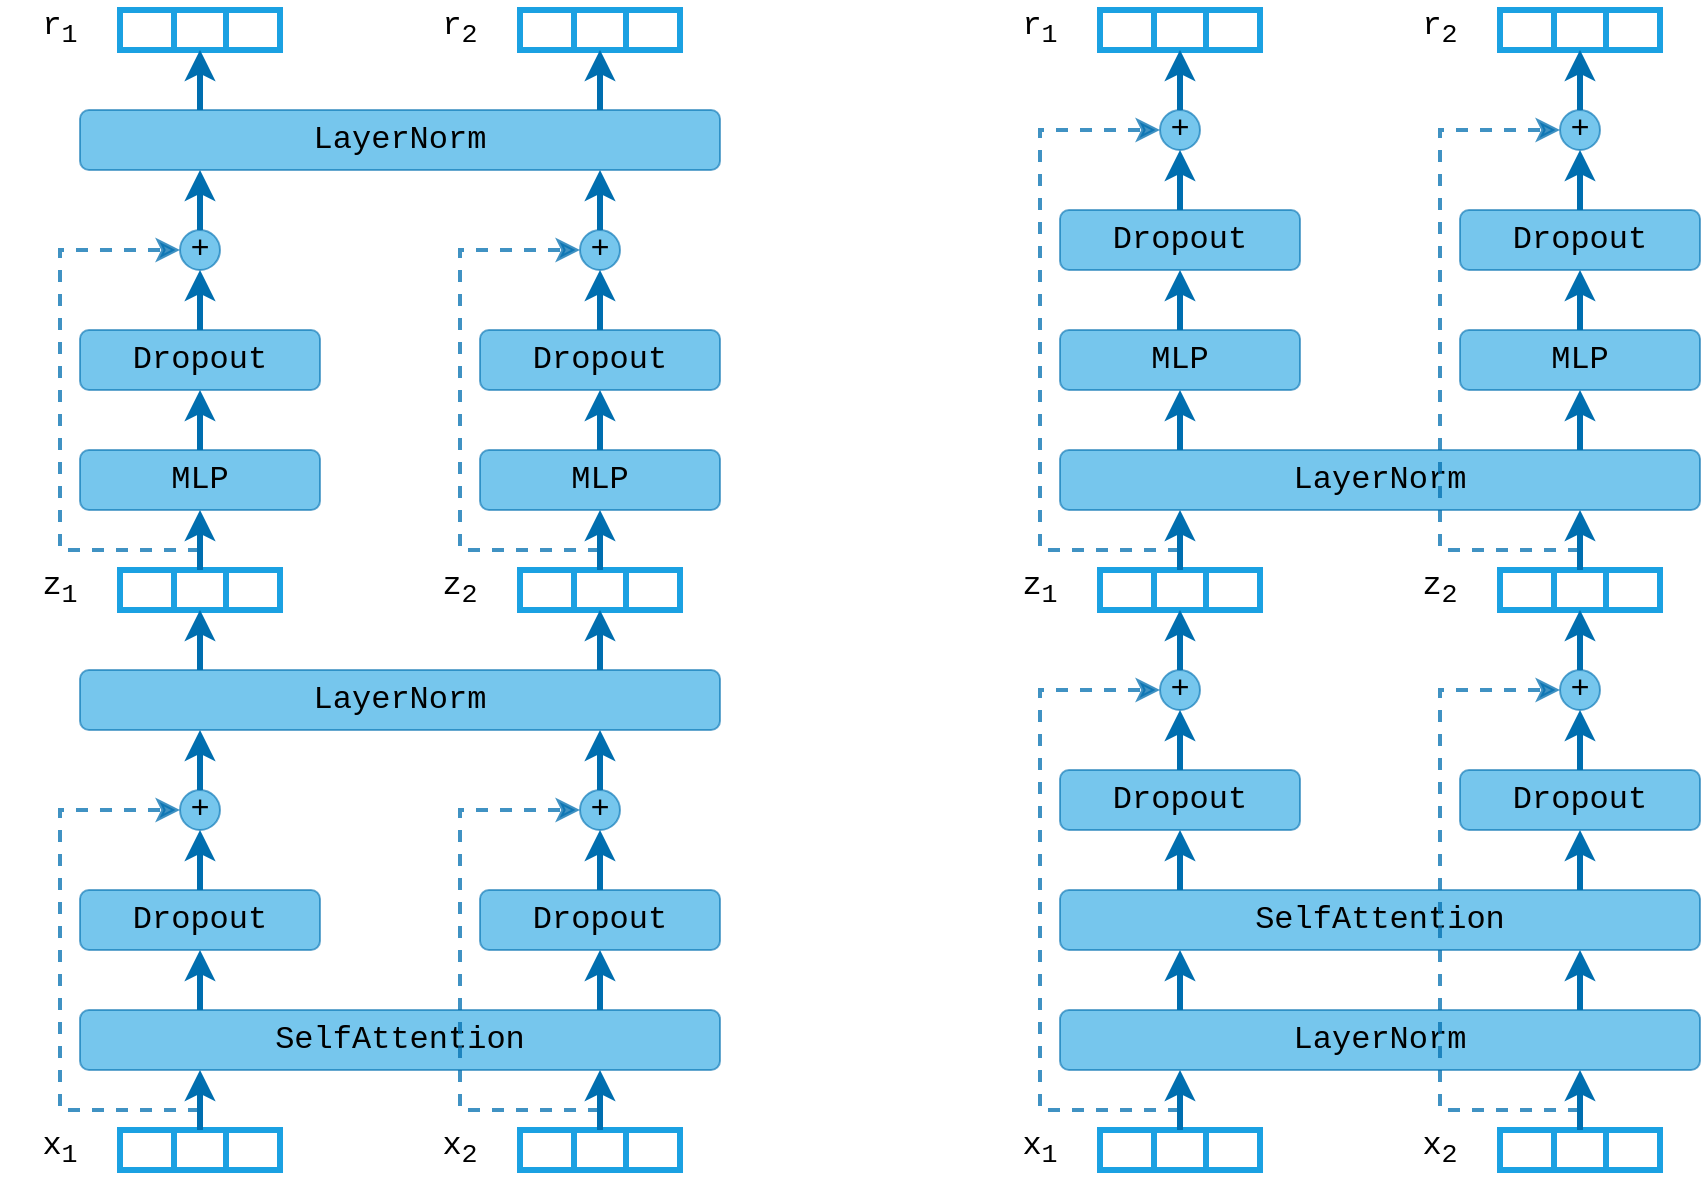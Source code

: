 <mxfile version="21.6.2" type="device">
  <diagram name="Page-1" id="Bc5GJkbn-tEceONIMzTU">
    <mxGraphModel dx="899" dy="552" grid="1" gridSize="10" guides="1" tooltips="1" connect="1" arrows="1" fold="1" page="1" pageScale="1" pageWidth="850" pageHeight="1100" math="0" shadow="0">
      <root>
        <mxCell id="0" />
        <mxCell id="1" parent="0" />
        <mxCell id="vSFo7Jb99_2Wq5jZSn7a-1" value="" style="shape=table;startSize=0;container=1;collapsible=0;childLayout=tableLayout;fontSize=16;fillColor=none;strokeColor=#1BA1E2;strokeWidth=3;" parent="1" vertex="1">
          <mxGeometry x="100" y="580" width="80" height="20" as="geometry" />
        </mxCell>
        <mxCell id="vSFo7Jb99_2Wq5jZSn7a-2" value="" style="shape=tableRow;horizontal=0;startSize=0;swimlaneHead=0;swimlaneBody=0;strokeColor=inherit;top=0;left=0;bottom=0;right=0;collapsible=0;dropTarget=0;fillColor=none;points=[[0,0.5],[1,0.5]];portConstraint=eastwest;fontSize=16;strokeWidth=3;" parent="vSFo7Jb99_2Wq5jZSn7a-1" vertex="1">
          <mxGeometry width="80" height="20" as="geometry" />
        </mxCell>
        <mxCell id="vSFo7Jb99_2Wq5jZSn7a-3" value="" style="shape=partialRectangle;html=1;whiteSpace=wrap;connectable=0;strokeColor=inherit;overflow=hidden;fillColor=none;top=0;left=0;bottom=0;right=0;pointerEvents=1;fontSize=16;" parent="vSFo7Jb99_2Wq5jZSn7a-2" vertex="1">
          <mxGeometry width="27" height="20" as="geometry">
            <mxRectangle width="27" height="20" as="alternateBounds" />
          </mxGeometry>
        </mxCell>
        <mxCell id="vSFo7Jb99_2Wq5jZSn7a-4" value="" style="shape=partialRectangle;html=1;whiteSpace=wrap;connectable=0;strokeColor=inherit;overflow=hidden;fillColor=none;top=0;left=0;bottom=0;right=0;pointerEvents=1;fontSize=16;" parent="vSFo7Jb99_2Wq5jZSn7a-2" vertex="1">
          <mxGeometry x="27" width="26" height="20" as="geometry">
            <mxRectangle width="26" height="20" as="alternateBounds" />
          </mxGeometry>
        </mxCell>
        <mxCell id="vSFo7Jb99_2Wq5jZSn7a-5" value="" style="shape=partialRectangle;html=1;whiteSpace=wrap;connectable=0;strokeColor=inherit;overflow=hidden;fillColor=none;top=0;left=0;bottom=0;right=0;pointerEvents=1;fontSize=16;" parent="vSFo7Jb99_2Wq5jZSn7a-2" vertex="1">
          <mxGeometry x="53" width="27" height="20" as="geometry">
            <mxRectangle width="27" height="20" as="alternateBounds" />
          </mxGeometry>
        </mxCell>
        <mxCell id="vSFo7Jb99_2Wq5jZSn7a-15" value="&lt;font style=&quot;font-size: 16px;&quot; face=&quot;Courier New&quot;&gt;SelfAttention&lt;br&gt;&lt;/font&gt;" style="rounded=1;whiteSpace=wrap;html=1;opacity=60;fillColor=#1ba1e2;fontColor=#000000;strokeColor=#006EAF;" parent="1" vertex="1">
          <mxGeometry x="80" y="520" width="320" height="30" as="geometry" />
        </mxCell>
        <mxCell id="vSFo7Jb99_2Wq5jZSn7a-17" value="" style="shape=table;startSize=0;container=1;collapsible=0;childLayout=tableLayout;fontSize=16;fillColor=none;strokeColor=#1BA1E2;strokeWidth=3;" parent="1" vertex="1">
          <mxGeometry x="300" y="580" width="80" height="20" as="geometry" />
        </mxCell>
        <mxCell id="vSFo7Jb99_2Wq5jZSn7a-18" value="" style="shape=tableRow;horizontal=0;startSize=0;swimlaneHead=0;swimlaneBody=0;strokeColor=inherit;top=0;left=0;bottom=0;right=0;collapsible=0;dropTarget=0;fillColor=none;points=[[0,0.5],[1,0.5]];portConstraint=eastwest;fontSize=16;strokeWidth=3;" parent="vSFo7Jb99_2Wq5jZSn7a-17" vertex="1">
          <mxGeometry width="80" height="20" as="geometry" />
        </mxCell>
        <mxCell id="vSFo7Jb99_2Wq5jZSn7a-19" value="" style="shape=partialRectangle;html=1;whiteSpace=wrap;connectable=0;strokeColor=inherit;overflow=hidden;fillColor=none;top=0;left=0;bottom=0;right=0;pointerEvents=1;fontSize=16;" parent="vSFo7Jb99_2Wq5jZSn7a-18" vertex="1">
          <mxGeometry width="27" height="20" as="geometry">
            <mxRectangle width="27" height="20" as="alternateBounds" />
          </mxGeometry>
        </mxCell>
        <mxCell id="vSFo7Jb99_2Wq5jZSn7a-20" value="" style="shape=partialRectangle;html=1;whiteSpace=wrap;connectable=0;strokeColor=inherit;overflow=hidden;fillColor=none;top=0;left=0;bottom=0;right=0;pointerEvents=1;fontSize=16;" parent="vSFo7Jb99_2Wq5jZSn7a-18" vertex="1">
          <mxGeometry x="27" width="26" height="20" as="geometry">
            <mxRectangle width="26" height="20" as="alternateBounds" />
          </mxGeometry>
        </mxCell>
        <mxCell id="vSFo7Jb99_2Wq5jZSn7a-21" value="" style="shape=partialRectangle;html=1;whiteSpace=wrap;connectable=0;strokeColor=inherit;overflow=hidden;fillColor=none;top=0;left=0;bottom=0;right=0;pointerEvents=1;fontSize=16;" parent="vSFo7Jb99_2Wq5jZSn7a-18" vertex="1">
          <mxGeometry x="53" width="27" height="20" as="geometry">
            <mxRectangle width="27" height="20" as="alternateBounds" />
          </mxGeometry>
        </mxCell>
        <mxCell id="vSFo7Jb99_2Wq5jZSn7a-22" value="&lt;font style=&quot;font-size: 16px;&quot; face=&quot;Courier New&quot;&gt;MLP&lt;br&gt;&lt;/font&gt;" style="rounded=1;whiteSpace=wrap;html=1;opacity=60;fillColor=#1ba1e2;fontColor=#000000;strokeColor=#006EAF;" parent="1" vertex="1">
          <mxGeometry x="80" y="240" width="120" height="30" as="geometry" />
        </mxCell>
        <mxCell id="vSFo7Jb99_2Wq5jZSn7a-29" value="" style="shape=table;startSize=0;container=1;collapsible=0;childLayout=tableLayout;fontSize=16;fillColor=none;strokeColor=#1BA1E2;strokeWidth=3;" parent="1" vertex="1">
          <mxGeometry x="100" y="300" width="80" height="20" as="geometry" />
        </mxCell>
        <mxCell id="vSFo7Jb99_2Wq5jZSn7a-30" value="" style="shape=tableRow;horizontal=0;startSize=0;swimlaneHead=0;swimlaneBody=0;strokeColor=inherit;top=0;left=0;bottom=0;right=0;collapsible=0;dropTarget=0;fillColor=none;points=[[0,0.5],[1,0.5]];portConstraint=eastwest;fontSize=16;strokeWidth=3;" parent="vSFo7Jb99_2Wq5jZSn7a-29" vertex="1">
          <mxGeometry width="80" height="20" as="geometry" />
        </mxCell>
        <mxCell id="vSFo7Jb99_2Wq5jZSn7a-31" value="" style="shape=partialRectangle;html=1;whiteSpace=wrap;connectable=0;strokeColor=inherit;overflow=hidden;fillColor=none;top=0;left=0;bottom=0;right=0;pointerEvents=1;fontSize=16;" parent="vSFo7Jb99_2Wq5jZSn7a-30" vertex="1">
          <mxGeometry width="27" height="20" as="geometry">
            <mxRectangle width="27" height="20" as="alternateBounds" />
          </mxGeometry>
        </mxCell>
        <mxCell id="vSFo7Jb99_2Wq5jZSn7a-32" value="" style="shape=partialRectangle;html=1;whiteSpace=wrap;connectable=0;strokeColor=inherit;overflow=hidden;fillColor=none;top=0;left=0;bottom=0;right=0;pointerEvents=1;fontSize=16;" parent="vSFo7Jb99_2Wq5jZSn7a-30" vertex="1">
          <mxGeometry x="27" width="26" height="20" as="geometry">
            <mxRectangle width="26" height="20" as="alternateBounds" />
          </mxGeometry>
        </mxCell>
        <mxCell id="vSFo7Jb99_2Wq5jZSn7a-33" value="" style="shape=partialRectangle;html=1;whiteSpace=wrap;connectable=0;strokeColor=inherit;overflow=hidden;fillColor=none;top=0;left=0;bottom=0;right=0;pointerEvents=1;fontSize=16;" parent="vSFo7Jb99_2Wq5jZSn7a-30" vertex="1">
          <mxGeometry x="53" width="27" height="20" as="geometry">
            <mxRectangle width="27" height="20" as="alternateBounds" />
          </mxGeometry>
        </mxCell>
        <mxCell id="vSFo7Jb99_2Wq5jZSn7a-34" value="" style="shape=table;startSize=0;container=1;collapsible=0;childLayout=tableLayout;fontSize=16;fillColor=none;strokeColor=#1BA1E2;strokeWidth=3;" parent="1" vertex="1">
          <mxGeometry x="300" y="300" width="80" height="20" as="geometry" />
        </mxCell>
        <mxCell id="vSFo7Jb99_2Wq5jZSn7a-35" value="" style="shape=tableRow;horizontal=0;startSize=0;swimlaneHead=0;swimlaneBody=0;strokeColor=inherit;top=0;left=0;bottom=0;right=0;collapsible=0;dropTarget=0;fillColor=none;points=[[0,0.5],[1,0.5]];portConstraint=eastwest;fontSize=16;strokeWidth=3;" parent="vSFo7Jb99_2Wq5jZSn7a-34" vertex="1">
          <mxGeometry width="80" height="20" as="geometry" />
        </mxCell>
        <mxCell id="vSFo7Jb99_2Wq5jZSn7a-36" value="" style="shape=partialRectangle;html=1;whiteSpace=wrap;connectable=0;strokeColor=inherit;overflow=hidden;fillColor=none;top=0;left=0;bottom=0;right=0;pointerEvents=1;fontSize=16;" parent="vSFo7Jb99_2Wq5jZSn7a-35" vertex="1">
          <mxGeometry width="27" height="20" as="geometry">
            <mxRectangle width="27" height="20" as="alternateBounds" />
          </mxGeometry>
        </mxCell>
        <mxCell id="vSFo7Jb99_2Wq5jZSn7a-37" value="" style="shape=partialRectangle;html=1;whiteSpace=wrap;connectable=0;strokeColor=inherit;overflow=hidden;fillColor=none;top=0;left=0;bottom=0;right=0;pointerEvents=1;fontSize=16;" parent="vSFo7Jb99_2Wq5jZSn7a-35" vertex="1">
          <mxGeometry x="27" width="26" height="20" as="geometry">
            <mxRectangle width="26" height="20" as="alternateBounds" />
          </mxGeometry>
        </mxCell>
        <mxCell id="vSFo7Jb99_2Wq5jZSn7a-38" value="" style="shape=partialRectangle;html=1;whiteSpace=wrap;connectable=0;strokeColor=inherit;overflow=hidden;fillColor=none;top=0;left=0;bottom=0;right=0;pointerEvents=1;fontSize=16;" parent="vSFo7Jb99_2Wq5jZSn7a-35" vertex="1">
          <mxGeometry x="53" width="27" height="20" as="geometry">
            <mxRectangle width="27" height="20" as="alternateBounds" />
          </mxGeometry>
        </mxCell>
        <mxCell id="vSFo7Jb99_2Wq5jZSn7a-39" value="&lt;font style=&quot;font-size: 16px;&quot; face=&quot;Courier New&quot;&gt;MLP&lt;br&gt;&lt;/font&gt;" style="rounded=1;whiteSpace=wrap;html=1;opacity=60;fillColor=#1ba1e2;fontColor=#000000;strokeColor=#006EAF;" parent="1" vertex="1">
          <mxGeometry x="280" y="240" width="120" height="30" as="geometry" />
        </mxCell>
        <mxCell id="vSFo7Jb99_2Wq5jZSn7a-41" value="&lt;font style=&quot;font-size: 16px;&quot; face=&quot;Courier New&quot;&gt;+&lt;/font&gt;" style="ellipse;whiteSpace=wrap;html=1;aspect=fixed;fillColor=#1ba1e2;fontColor=#000000;strokeColor=#006EAF;opacity=60;" parent="1" vertex="1">
          <mxGeometry x="130" y="410" width="20" height="20" as="geometry" />
        </mxCell>
        <mxCell id="vSFo7Jb99_2Wq5jZSn7a-42" value="&lt;font style=&quot;font-size: 16px;&quot; face=&quot;Courier New&quot;&gt;+&lt;/font&gt;" style="ellipse;whiteSpace=wrap;html=1;aspect=fixed;fillColor=#1ba1e2;fontColor=#000000;strokeColor=#006EAF;opacity=60;" parent="1" vertex="1">
          <mxGeometry x="330" y="410" width="20" height="20" as="geometry" />
        </mxCell>
        <mxCell id="vSFo7Jb99_2Wq5jZSn7a-43" value="&lt;font style=&quot;font-size: 16px;&quot; face=&quot;Courier New&quot;&gt;LayerNorm&lt;br&gt;&lt;/font&gt;" style="rounded=1;whiteSpace=wrap;html=1;opacity=60;fillColor=#1ba1e2;fontColor=#000000;strokeColor=#006EAF;" parent="1" vertex="1">
          <mxGeometry x="80" y="350" width="320" height="30" as="geometry" />
        </mxCell>
        <mxCell id="vSFo7Jb99_2Wq5jZSn7a-54" value="" style="shape=table;startSize=0;container=1;collapsible=0;childLayout=tableLayout;fontSize=16;fillColor=none;strokeColor=#1BA1E2;strokeWidth=3;" parent="1" vertex="1">
          <mxGeometry x="100" y="20" width="80" height="20" as="geometry" />
        </mxCell>
        <mxCell id="vSFo7Jb99_2Wq5jZSn7a-55" value="" style="shape=tableRow;horizontal=0;startSize=0;swimlaneHead=0;swimlaneBody=0;strokeColor=inherit;top=0;left=0;bottom=0;right=0;collapsible=0;dropTarget=0;fillColor=none;points=[[0,0.5],[1,0.5]];portConstraint=eastwest;fontSize=16;strokeWidth=3;" parent="vSFo7Jb99_2Wq5jZSn7a-54" vertex="1">
          <mxGeometry width="80" height="20" as="geometry" />
        </mxCell>
        <mxCell id="vSFo7Jb99_2Wq5jZSn7a-56" value="" style="shape=partialRectangle;html=1;whiteSpace=wrap;connectable=0;strokeColor=inherit;overflow=hidden;fillColor=none;top=0;left=0;bottom=0;right=0;pointerEvents=1;fontSize=16;" parent="vSFo7Jb99_2Wq5jZSn7a-55" vertex="1">
          <mxGeometry width="27" height="20" as="geometry">
            <mxRectangle width="27" height="20" as="alternateBounds" />
          </mxGeometry>
        </mxCell>
        <mxCell id="vSFo7Jb99_2Wq5jZSn7a-57" value="" style="shape=partialRectangle;html=1;whiteSpace=wrap;connectable=0;strokeColor=inherit;overflow=hidden;fillColor=none;top=0;left=0;bottom=0;right=0;pointerEvents=1;fontSize=16;" parent="vSFo7Jb99_2Wq5jZSn7a-55" vertex="1">
          <mxGeometry x="27" width="26" height="20" as="geometry">
            <mxRectangle width="26" height="20" as="alternateBounds" />
          </mxGeometry>
        </mxCell>
        <mxCell id="vSFo7Jb99_2Wq5jZSn7a-58" value="" style="shape=partialRectangle;html=1;whiteSpace=wrap;connectable=0;strokeColor=inherit;overflow=hidden;fillColor=none;top=0;left=0;bottom=0;right=0;pointerEvents=1;fontSize=16;" parent="vSFo7Jb99_2Wq5jZSn7a-55" vertex="1">
          <mxGeometry x="53" width="27" height="20" as="geometry">
            <mxRectangle width="27" height="20" as="alternateBounds" />
          </mxGeometry>
        </mxCell>
        <mxCell id="vSFo7Jb99_2Wq5jZSn7a-59" value="" style="shape=table;startSize=0;container=1;collapsible=0;childLayout=tableLayout;fontSize=16;fillColor=none;strokeColor=#1BA1E2;strokeWidth=3;" parent="1" vertex="1">
          <mxGeometry x="300" y="20" width="80" height="20" as="geometry" />
        </mxCell>
        <mxCell id="vSFo7Jb99_2Wq5jZSn7a-60" value="" style="shape=tableRow;horizontal=0;startSize=0;swimlaneHead=0;swimlaneBody=0;strokeColor=inherit;top=0;left=0;bottom=0;right=0;collapsible=0;dropTarget=0;fillColor=none;points=[[0,0.5],[1,0.5]];portConstraint=eastwest;fontSize=16;strokeWidth=3;" parent="vSFo7Jb99_2Wq5jZSn7a-59" vertex="1">
          <mxGeometry width="80" height="20" as="geometry" />
        </mxCell>
        <mxCell id="vSFo7Jb99_2Wq5jZSn7a-61" value="" style="shape=partialRectangle;html=1;whiteSpace=wrap;connectable=0;strokeColor=inherit;overflow=hidden;fillColor=none;top=0;left=0;bottom=0;right=0;pointerEvents=1;fontSize=16;" parent="vSFo7Jb99_2Wq5jZSn7a-60" vertex="1">
          <mxGeometry width="27" height="20" as="geometry">
            <mxRectangle width="27" height="20" as="alternateBounds" />
          </mxGeometry>
        </mxCell>
        <mxCell id="vSFo7Jb99_2Wq5jZSn7a-62" value="" style="shape=partialRectangle;html=1;whiteSpace=wrap;connectable=0;strokeColor=inherit;overflow=hidden;fillColor=none;top=0;left=0;bottom=0;right=0;pointerEvents=1;fontSize=16;" parent="vSFo7Jb99_2Wq5jZSn7a-60" vertex="1">
          <mxGeometry x="27" width="26" height="20" as="geometry">
            <mxRectangle width="26" height="20" as="alternateBounds" />
          </mxGeometry>
        </mxCell>
        <mxCell id="vSFo7Jb99_2Wq5jZSn7a-63" value="" style="shape=partialRectangle;html=1;whiteSpace=wrap;connectable=0;strokeColor=inherit;overflow=hidden;fillColor=none;top=0;left=0;bottom=0;right=0;pointerEvents=1;fontSize=16;" parent="vSFo7Jb99_2Wq5jZSn7a-60" vertex="1">
          <mxGeometry x="53" width="27" height="20" as="geometry">
            <mxRectangle width="27" height="20" as="alternateBounds" />
          </mxGeometry>
        </mxCell>
        <mxCell id="vSFo7Jb99_2Wq5jZSn7a-64" value="&lt;font style=&quot;font-size: 16px;&quot; face=&quot;Courier New&quot;&gt;+&lt;/font&gt;" style="ellipse;whiteSpace=wrap;html=1;aspect=fixed;fillColor=#1ba1e2;fontColor=#000000;strokeColor=#006EAF;opacity=60;" parent="1" vertex="1">
          <mxGeometry x="130" y="130" width="20" height="20" as="geometry" />
        </mxCell>
        <mxCell id="vSFo7Jb99_2Wq5jZSn7a-65" value="&lt;font style=&quot;font-size: 16px;&quot; face=&quot;Courier New&quot;&gt;+&lt;/font&gt;" style="ellipse;whiteSpace=wrap;html=1;aspect=fixed;fillColor=#1ba1e2;fontColor=#000000;strokeColor=#006EAF;opacity=60;" parent="1" vertex="1">
          <mxGeometry x="330" y="130" width="20" height="20" as="geometry" />
        </mxCell>
        <mxCell id="vSFo7Jb99_2Wq5jZSn7a-68" value="" style="endArrow=classic;html=1;rounded=0;fillColor=#1ba1e2;strokeColor=#006EAF;strokeWidth=3;" parent="1" edge="1">
          <mxGeometry width="50" height="50" relative="1" as="geometry">
            <mxPoint x="340" y="580" as="sourcePoint" />
            <mxPoint x="340" y="550" as="targetPoint" />
          </mxGeometry>
        </mxCell>
        <mxCell id="vSFo7Jb99_2Wq5jZSn7a-69" value="" style="endArrow=classic;html=1;rounded=0;fillColor=#1ba1e2;strokeColor=#006EAF;strokeWidth=3;" parent="1" edge="1">
          <mxGeometry width="50" height="50" relative="1" as="geometry">
            <mxPoint x="140" y="580" as="sourcePoint" />
            <mxPoint x="140" y="550" as="targetPoint" />
          </mxGeometry>
        </mxCell>
        <mxCell id="vSFo7Jb99_2Wq5jZSn7a-70" value="" style="endArrow=classic;html=1;rounded=0;fillColor=#1ba1e2;strokeColor=#006EAF;strokeWidth=3;" parent="1" edge="1">
          <mxGeometry width="50" height="50" relative="1" as="geometry">
            <mxPoint x="340" y="460" as="sourcePoint" />
            <mxPoint x="340" y="430" as="targetPoint" />
          </mxGeometry>
        </mxCell>
        <mxCell id="vSFo7Jb99_2Wq5jZSn7a-71" value="" style="endArrow=classic;html=1;rounded=0;fillColor=#1ba1e2;strokeColor=#006EAF;strokeWidth=3;" parent="1" edge="1">
          <mxGeometry width="50" height="50" relative="1" as="geometry">
            <mxPoint x="140" y="460" as="sourcePoint" />
            <mxPoint x="140" y="430" as="targetPoint" />
          </mxGeometry>
        </mxCell>
        <mxCell id="vSFo7Jb99_2Wq5jZSn7a-72" value="" style="endArrow=classic;html=1;rounded=0;fillColor=#1ba1e2;strokeColor=#006EAF;strokeWidth=3;" parent="1" edge="1">
          <mxGeometry width="50" height="50" relative="1" as="geometry">
            <mxPoint x="340" y="520" as="sourcePoint" />
            <mxPoint x="340" y="490" as="targetPoint" />
          </mxGeometry>
        </mxCell>
        <mxCell id="vSFo7Jb99_2Wq5jZSn7a-75" value="" style="endArrow=classic;html=1;rounded=0;fillColor=#1ba1e2;strokeColor=#006EAF;strokeWidth=2;entryX=0;entryY=0.5;entryDx=0;entryDy=0;dashed=1;opacity=75;" parent="1" target="vSFo7Jb99_2Wq5jZSn7a-42" edge="1">
          <mxGeometry width="50" height="50" relative="1" as="geometry">
            <mxPoint x="340" y="570" as="sourcePoint" />
            <mxPoint x="330" y="420" as="targetPoint" />
            <Array as="points">
              <mxPoint x="270" y="570" />
              <mxPoint x="270" y="420" />
            </Array>
          </mxGeometry>
        </mxCell>
        <mxCell id="vSFo7Jb99_2Wq5jZSn7a-74" value="" style="endArrow=classic;html=1;rounded=0;fillColor=#1ba1e2;strokeColor=#006EAF;strokeWidth=2;entryX=0;entryY=0.5;entryDx=0;entryDy=0;dashed=1;opacity=75;" parent="1" target="vSFo7Jb99_2Wq5jZSn7a-41" edge="1">
          <mxGeometry width="50" height="50" relative="1" as="geometry">
            <mxPoint x="140" y="570" as="sourcePoint" />
            <mxPoint x="80.0" y="420" as="targetPoint" />
            <Array as="points">
              <mxPoint x="70" y="570" />
              <mxPoint x="70" y="420" />
            </Array>
          </mxGeometry>
        </mxCell>
        <mxCell id="vSFo7Jb99_2Wq5jZSn7a-73" value="" style="endArrow=classic;html=1;rounded=0;fillColor=#1ba1e2;strokeColor=#006EAF;strokeWidth=3;" parent="1" edge="1">
          <mxGeometry width="50" height="50" relative="1" as="geometry">
            <mxPoint x="140" y="520" as="sourcePoint" />
            <mxPoint x="140" y="490" as="targetPoint" />
          </mxGeometry>
        </mxCell>
        <mxCell id="vSFo7Jb99_2Wq5jZSn7a-76" value="" style="endArrow=classic;html=1;rounded=0;fillColor=#1ba1e2;strokeColor=#006EAF;strokeWidth=3;" parent="1" edge="1">
          <mxGeometry width="50" height="50" relative="1" as="geometry">
            <mxPoint x="340" y="410" as="sourcePoint" />
            <mxPoint x="340" y="380" as="targetPoint" />
          </mxGeometry>
        </mxCell>
        <mxCell id="vSFo7Jb99_2Wq5jZSn7a-77" value="" style="endArrow=classic;html=1;rounded=0;fillColor=#1ba1e2;strokeColor=#006EAF;strokeWidth=3;" parent="1" edge="1">
          <mxGeometry width="50" height="50" relative="1" as="geometry">
            <mxPoint x="140" y="410" as="sourcePoint" />
            <mxPoint x="140" y="380" as="targetPoint" />
          </mxGeometry>
        </mxCell>
        <mxCell id="vSFo7Jb99_2Wq5jZSn7a-80" value="" style="endArrow=classic;html=1;rounded=0;fillColor=#1ba1e2;strokeColor=#006EAF;strokeWidth=3;" parent="1" edge="1">
          <mxGeometry width="50" height="50" relative="1" as="geometry">
            <mxPoint x="340" y="300" as="sourcePoint" />
            <mxPoint x="340" y="270" as="targetPoint" />
          </mxGeometry>
        </mxCell>
        <mxCell id="vSFo7Jb99_2Wq5jZSn7a-81" value="" style="endArrow=classic;html=1;rounded=0;fillColor=#1ba1e2;strokeColor=#006EAF;strokeWidth=3;" parent="1" edge="1">
          <mxGeometry width="50" height="50" relative="1" as="geometry">
            <mxPoint x="140" y="300" as="sourcePoint" />
            <mxPoint x="140" y="270" as="targetPoint" />
          </mxGeometry>
        </mxCell>
        <mxCell id="vSFo7Jb99_2Wq5jZSn7a-82" value="" style="endArrow=classic;html=1;rounded=0;fillColor=#1ba1e2;strokeColor=#006EAF;strokeWidth=3;" parent="1" edge="1">
          <mxGeometry width="50" height="50" relative="1" as="geometry">
            <mxPoint x="340" y="180" as="sourcePoint" />
            <mxPoint x="340" y="150" as="targetPoint" />
          </mxGeometry>
        </mxCell>
        <mxCell id="vSFo7Jb99_2Wq5jZSn7a-83" value="" style="endArrow=classic;html=1;rounded=0;fillColor=#1ba1e2;strokeColor=#006EAF;strokeWidth=3;" parent="1" edge="1">
          <mxGeometry width="50" height="50" relative="1" as="geometry">
            <mxPoint x="140" y="180" as="sourcePoint" />
            <mxPoint x="140" y="150" as="targetPoint" />
          </mxGeometry>
        </mxCell>
        <mxCell id="vSFo7Jb99_2Wq5jZSn7a-84" value="" style="endArrow=classic;html=1;rounded=0;fillColor=#1ba1e2;strokeColor=#006EAF;strokeWidth=3;" parent="1" edge="1">
          <mxGeometry width="50" height="50" relative="1" as="geometry">
            <mxPoint x="340" y="240" as="sourcePoint" />
            <mxPoint x="340" y="210" as="targetPoint" />
          </mxGeometry>
        </mxCell>
        <mxCell id="vSFo7Jb99_2Wq5jZSn7a-85" value="" style="endArrow=classic;html=1;rounded=0;fillColor=#1ba1e2;strokeColor=#006EAF;strokeWidth=3;" parent="1" edge="1">
          <mxGeometry width="50" height="50" relative="1" as="geometry">
            <mxPoint x="140" y="240" as="sourcePoint" />
            <mxPoint x="140" y="210" as="targetPoint" />
          </mxGeometry>
        </mxCell>
        <mxCell id="vSFo7Jb99_2Wq5jZSn7a-86" value="" style="endArrow=classic;html=1;rounded=0;fillColor=#1ba1e2;strokeColor=#006EAF;strokeWidth=2;entryX=0;entryY=0.5;entryDx=0;entryDy=0;dashed=1;opacity=75;" parent="1" target="vSFo7Jb99_2Wq5jZSn7a-65" edge="1">
          <mxGeometry width="50" height="50" relative="1" as="geometry">
            <mxPoint x="340" y="290" as="sourcePoint" />
            <mxPoint x="330" y="140" as="targetPoint" />
            <Array as="points">
              <mxPoint x="270" y="290" />
              <mxPoint x="270" y="140" />
            </Array>
          </mxGeometry>
        </mxCell>
        <mxCell id="vSFo7Jb99_2Wq5jZSn7a-87" value="" style="endArrow=classic;html=1;rounded=0;fillColor=#1ba1e2;strokeColor=#006EAF;strokeWidth=2;entryX=0;entryY=0.5;entryDx=0;entryDy=0;dashed=1;opacity=75;" parent="1" target="vSFo7Jb99_2Wq5jZSn7a-64" edge="1">
          <mxGeometry width="50" height="50" relative="1" as="geometry">
            <mxPoint x="140" y="290" as="sourcePoint" />
            <mxPoint x="130" y="140" as="targetPoint" />
            <Array as="points">
              <mxPoint x="70" y="290" />
              <mxPoint x="70" y="140" />
            </Array>
          </mxGeometry>
        </mxCell>
        <mxCell id="vSFo7Jb99_2Wq5jZSn7a-88" value="&lt;font style=&quot;font-size: 16px;&quot; face=&quot;Courier New&quot;&gt;Dropout&lt;br&gt;&lt;/font&gt;" style="rounded=1;whiteSpace=wrap;html=1;opacity=60;fillColor=#1ba1e2;fontColor=#000000;strokeColor=#006EAF;" parent="1" vertex="1">
          <mxGeometry x="80" y="460" width="120" height="30" as="geometry" />
        </mxCell>
        <mxCell id="vSFo7Jb99_2Wq5jZSn7a-89" value="&lt;font style=&quot;font-size: 16px;&quot; face=&quot;Courier New&quot;&gt;Dropout&lt;br&gt;&lt;/font&gt;" style="rounded=1;whiteSpace=wrap;html=1;opacity=60;fillColor=#1ba1e2;fontColor=#000000;strokeColor=#006EAF;" parent="1" vertex="1">
          <mxGeometry x="280" y="460" width="120" height="30" as="geometry" />
        </mxCell>
        <mxCell id="vSFo7Jb99_2Wq5jZSn7a-90" value="" style="endArrow=classic;html=1;rounded=0;fillColor=#1ba1e2;strokeColor=#006EAF;strokeWidth=3;" parent="1" edge="1">
          <mxGeometry width="50" height="50" relative="1" as="geometry">
            <mxPoint x="340" y="350" as="sourcePoint" />
            <mxPoint x="340" y="320" as="targetPoint" />
          </mxGeometry>
        </mxCell>
        <mxCell id="vSFo7Jb99_2Wq5jZSn7a-91" value="" style="endArrow=classic;html=1;rounded=0;fillColor=#1ba1e2;strokeColor=#006EAF;strokeWidth=3;" parent="1" edge="1">
          <mxGeometry width="50" height="50" relative="1" as="geometry">
            <mxPoint x="140" y="350" as="sourcePoint" />
            <mxPoint x="140" y="320" as="targetPoint" />
          </mxGeometry>
        </mxCell>
        <mxCell id="vSFo7Jb99_2Wq5jZSn7a-92" value="&lt;font style=&quot;font-size: 16px;&quot; face=&quot;Courier New&quot;&gt;Dropout&lt;br&gt;&lt;/font&gt;" style="rounded=1;whiteSpace=wrap;html=1;opacity=60;fillColor=#1ba1e2;fontColor=#000000;strokeColor=#006EAF;" parent="1" vertex="1">
          <mxGeometry x="80" y="180" width="120" height="30" as="geometry" />
        </mxCell>
        <mxCell id="vSFo7Jb99_2Wq5jZSn7a-93" value="&lt;font style=&quot;font-size: 16px;&quot; face=&quot;Courier New&quot;&gt;Dropout&lt;br&gt;&lt;/font&gt;" style="rounded=1;whiteSpace=wrap;html=1;opacity=60;fillColor=#1ba1e2;fontColor=#000000;strokeColor=#006EAF;" parent="1" vertex="1">
          <mxGeometry x="280" y="180" width="120" height="30" as="geometry" />
        </mxCell>
        <mxCell id="vSFo7Jb99_2Wq5jZSn7a-94" value="" style="endArrow=classic;html=1;rounded=0;fillColor=#1ba1e2;strokeColor=#006EAF;strokeWidth=3;" parent="1" edge="1">
          <mxGeometry width="50" height="50" relative="1" as="geometry">
            <mxPoint x="340" y="70" as="sourcePoint" />
            <mxPoint x="340" y="40" as="targetPoint" />
          </mxGeometry>
        </mxCell>
        <mxCell id="vSFo7Jb99_2Wq5jZSn7a-95" value="" style="endArrow=classic;html=1;rounded=0;fillColor=#1ba1e2;strokeColor=#006EAF;strokeWidth=3;" parent="1" edge="1">
          <mxGeometry width="50" height="50" relative="1" as="geometry">
            <mxPoint x="140" y="70" as="sourcePoint" />
            <mxPoint x="140" y="40" as="targetPoint" />
          </mxGeometry>
        </mxCell>
        <mxCell id="vSFo7Jb99_2Wq5jZSn7a-96" value="&lt;font style=&quot;font-size: 16px;&quot; face=&quot;Courier New&quot;&gt;x&lt;sub&gt;1&lt;/sub&gt;&lt;/font&gt;" style="text;html=1;strokeColor=none;fillColor=none;align=center;verticalAlign=middle;whiteSpace=wrap;rounded=0;fontColor=#000000;" parent="1" vertex="1">
          <mxGeometry x="40" y="575" width="60" height="30" as="geometry" />
        </mxCell>
        <mxCell id="vSFo7Jb99_2Wq5jZSn7a-97" value="&lt;font style=&quot;font-size: 16px;&quot; face=&quot;Courier New&quot;&gt;x&lt;sub&gt;2&lt;/sub&gt;&lt;/font&gt;" style="text;html=1;strokeColor=none;fillColor=none;align=center;verticalAlign=middle;whiteSpace=wrap;rounded=0;fontColor=#000000;" parent="1" vertex="1">
          <mxGeometry x="240" y="575" width="60" height="30" as="geometry" />
        </mxCell>
        <mxCell id="vSFo7Jb99_2Wq5jZSn7a-98" value="&lt;font style=&quot;font-size: 16px;&quot; face=&quot;Courier New&quot;&gt;z&lt;sub&gt;1&lt;/sub&gt;&lt;/font&gt;" style="text;html=1;strokeColor=none;fillColor=none;align=center;verticalAlign=middle;whiteSpace=wrap;rounded=0;fontColor=#000000;" parent="1" vertex="1">
          <mxGeometry x="40" y="295" width="60" height="30" as="geometry" />
        </mxCell>
        <mxCell id="vSFo7Jb99_2Wq5jZSn7a-99" value="&lt;font style=&quot;font-size: 16px;&quot; face=&quot;Courier New&quot;&gt;z&lt;sub&gt;2&lt;/sub&gt;&lt;/font&gt;" style="text;html=1;strokeColor=none;fillColor=none;align=center;verticalAlign=middle;whiteSpace=wrap;rounded=0;fontColor=#000000;" parent="1" vertex="1">
          <mxGeometry x="240" y="295" width="60" height="30" as="geometry" />
        </mxCell>
        <mxCell id="vSFo7Jb99_2Wq5jZSn7a-100" value="&lt;font style=&quot;font-size: 16px;&quot; face=&quot;Courier New&quot;&gt;r&lt;sub&gt;1&lt;/sub&gt;&lt;/font&gt;" style="text;html=1;strokeColor=none;fillColor=none;align=center;verticalAlign=middle;whiteSpace=wrap;rounded=0;fontColor=#000000;" parent="1" vertex="1">
          <mxGeometry x="40" y="15" width="60" height="30" as="geometry" />
        </mxCell>
        <mxCell id="vSFo7Jb99_2Wq5jZSn7a-101" value="&lt;font style=&quot;font-size: 16px;&quot; face=&quot;Courier New&quot;&gt;r&lt;sub&gt;2&lt;/sub&gt;&lt;/font&gt;" style="text;html=1;strokeColor=none;fillColor=none;align=center;verticalAlign=middle;whiteSpace=wrap;rounded=0;fontColor=#000000;" parent="1" vertex="1">
          <mxGeometry x="240" y="15" width="60" height="30" as="geometry" />
        </mxCell>
        <mxCell id="TYv5ed8Dk6kAV5XW07Lw-1" value="" style="shape=table;startSize=0;container=1;collapsible=0;childLayout=tableLayout;fontSize=16;fillColor=none;strokeColor=#1BA1E2;strokeWidth=3;" vertex="1" parent="1">
          <mxGeometry x="590" y="580" width="80" height="20" as="geometry" />
        </mxCell>
        <mxCell id="TYv5ed8Dk6kAV5XW07Lw-2" value="" style="shape=tableRow;horizontal=0;startSize=0;swimlaneHead=0;swimlaneBody=0;strokeColor=inherit;top=0;left=0;bottom=0;right=0;collapsible=0;dropTarget=0;fillColor=none;points=[[0,0.5],[1,0.5]];portConstraint=eastwest;fontSize=16;strokeWidth=3;" vertex="1" parent="TYv5ed8Dk6kAV5XW07Lw-1">
          <mxGeometry width="80" height="20" as="geometry" />
        </mxCell>
        <mxCell id="TYv5ed8Dk6kAV5XW07Lw-3" value="" style="shape=partialRectangle;html=1;whiteSpace=wrap;connectable=0;strokeColor=inherit;overflow=hidden;fillColor=none;top=0;left=0;bottom=0;right=0;pointerEvents=1;fontSize=16;" vertex="1" parent="TYv5ed8Dk6kAV5XW07Lw-2">
          <mxGeometry width="27" height="20" as="geometry">
            <mxRectangle width="27" height="20" as="alternateBounds" />
          </mxGeometry>
        </mxCell>
        <mxCell id="TYv5ed8Dk6kAV5XW07Lw-4" value="" style="shape=partialRectangle;html=1;whiteSpace=wrap;connectable=0;strokeColor=inherit;overflow=hidden;fillColor=none;top=0;left=0;bottom=0;right=0;pointerEvents=1;fontSize=16;" vertex="1" parent="TYv5ed8Dk6kAV5XW07Lw-2">
          <mxGeometry x="27" width="26" height="20" as="geometry">
            <mxRectangle width="26" height="20" as="alternateBounds" />
          </mxGeometry>
        </mxCell>
        <mxCell id="TYv5ed8Dk6kAV5XW07Lw-5" value="" style="shape=partialRectangle;html=1;whiteSpace=wrap;connectable=0;strokeColor=inherit;overflow=hidden;fillColor=none;top=0;left=0;bottom=0;right=0;pointerEvents=1;fontSize=16;" vertex="1" parent="TYv5ed8Dk6kAV5XW07Lw-2">
          <mxGeometry x="53" width="27" height="20" as="geometry">
            <mxRectangle width="27" height="20" as="alternateBounds" />
          </mxGeometry>
        </mxCell>
        <mxCell id="TYv5ed8Dk6kAV5XW07Lw-6" value="&lt;font style=&quot;font-size: 16px;&quot; face=&quot;Courier New&quot;&gt;SelfAttention&lt;br&gt;&lt;/font&gt;" style="rounded=1;whiteSpace=wrap;html=1;opacity=60;fillColor=#1ba1e2;fontColor=#000000;strokeColor=#006EAF;" vertex="1" parent="1">
          <mxGeometry x="570" y="460" width="320" height="30" as="geometry" />
        </mxCell>
        <mxCell id="TYv5ed8Dk6kAV5XW07Lw-7" value="" style="shape=table;startSize=0;container=1;collapsible=0;childLayout=tableLayout;fontSize=16;fillColor=none;strokeColor=#1BA1E2;strokeWidth=3;" vertex="1" parent="1">
          <mxGeometry x="790" y="580" width="80" height="20" as="geometry" />
        </mxCell>
        <mxCell id="TYv5ed8Dk6kAV5XW07Lw-8" value="" style="shape=tableRow;horizontal=0;startSize=0;swimlaneHead=0;swimlaneBody=0;strokeColor=inherit;top=0;left=0;bottom=0;right=0;collapsible=0;dropTarget=0;fillColor=none;points=[[0,0.5],[1,0.5]];portConstraint=eastwest;fontSize=16;strokeWidth=3;" vertex="1" parent="TYv5ed8Dk6kAV5XW07Lw-7">
          <mxGeometry width="80" height="20" as="geometry" />
        </mxCell>
        <mxCell id="TYv5ed8Dk6kAV5XW07Lw-9" value="" style="shape=partialRectangle;html=1;whiteSpace=wrap;connectable=0;strokeColor=inherit;overflow=hidden;fillColor=none;top=0;left=0;bottom=0;right=0;pointerEvents=1;fontSize=16;" vertex="1" parent="TYv5ed8Dk6kAV5XW07Lw-8">
          <mxGeometry width="27" height="20" as="geometry">
            <mxRectangle width="27" height="20" as="alternateBounds" />
          </mxGeometry>
        </mxCell>
        <mxCell id="TYv5ed8Dk6kAV5XW07Lw-10" value="" style="shape=partialRectangle;html=1;whiteSpace=wrap;connectable=0;strokeColor=inherit;overflow=hidden;fillColor=none;top=0;left=0;bottom=0;right=0;pointerEvents=1;fontSize=16;" vertex="1" parent="TYv5ed8Dk6kAV5XW07Lw-8">
          <mxGeometry x="27" width="26" height="20" as="geometry">
            <mxRectangle width="26" height="20" as="alternateBounds" />
          </mxGeometry>
        </mxCell>
        <mxCell id="TYv5ed8Dk6kAV5XW07Lw-11" value="" style="shape=partialRectangle;html=1;whiteSpace=wrap;connectable=0;strokeColor=inherit;overflow=hidden;fillColor=none;top=0;left=0;bottom=0;right=0;pointerEvents=1;fontSize=16;" vertex="1" parent="TYv5ed8Dk6kAV5XW07Lw-8">
          <mxGeometry x="53" width="27" height="20" as="geometry">
            <mxRectangle width="27" height="20" as="alternateBounds" />
          </mxGeometry>
        </mxCell>
        <mxCell id="TYv5ed8Dk6kAV5XW07Lw-12" value="&lt;font style=&quot;font-size: 16px;&quot; face=&quot;Courier New&quot;&gt;MLP&lt;br&gt;&lt;/font&gt;" style="rounded=1;whiteSpace=wrap;html=1;opacity=60;fillColor=#1ba1e2;fontColor=#000000;strokeColor=#006EAF;" vertex="1" parent="1">
          <mxGeometry x="570" y="180" width="120" height="30" as="geometry" />
        </mxCell>
        <mxCell id="TYv5ed8Dk6kAV5XW07Lw-13" value="" style="shape=table;startSize=0;container=1;collapsible=0;childLayout=tableLayout;fontSize=16;fillColor=none;strokeColor=#1BA1E2;strokeWidth=3;" vertex="1" parent="1">
          <mxGeometry x="590" y="300" width="80" height="20" as="geometry" />
        </mxCell>
        <mxCell id="TYv5ed8Dk6kAV5XW07Lw-14" value="" style="shape=tableRow;horizontal=0;startSize=0;swimlaneHead=0;swimlaneBody=0;strokeColor=inherit;top=0;left=0;bottom=0;right=0;collapsible=0;dropTarget=0;fillColor=none;points=[[0,0.5],[1,0.5]];portConstraint=eastwest;fontSize=16;strokeWidth=3;" vertex="1" parent="TYv5ed8Dk6kAV5XW07Lw-13">
          <mxGeometry width="80" height="20" as="geometry" />
        </mxCell>
        <mxCell id="TYv5ed8Dk6kAV5XW07Lw-15" value="" style="shape=partialRectangle;html=1;whiteSpace=wrap;connectable=0;strokeColor=inherit;overflow=hidden;fillColor=none;top=0;left=0;bottom=0;right=0;pointerEvents=1;fontSize=16;" vertex="1" parent="TYv5ed8Dk6kAV5XW07Lw-14">
          <mxGeometry width="27" height="20" as="geometry">
            <mxRectangle width="27" height="20" as="alternateBounds" />
          </mxGeometry>
        </mxCell>
        <mxCell id="TYv5ed8Dk6kAV5XW07Lw-16" value="" style="shape=partialRectangle;html=1;whiteSpace=wrap;connectable=0;strokeColor=inherit;overflow=hidden;fillColor=none;top=0;left=0;bottom=0;right=0;pointerEvents=1;fontSize=16;" vertex="1" parent="TYv5ed8Dk6kAV5XW07Lw-14">
          <mxGeometry x="27" width="26" height="20" as="geometry">
            <mxRectangle width="26" height="20" as="alternateBounds" />
          </mxGeometry>
        </mxCell>
        <mxCell id="TYv5ed8Dk6kAV5XW07Lw-17" value="" style="shape=partialRectangle;html=1;whiteSpace=wrap;connectable=0;strokeColor=inherit;overflow=hidden;fillColor=none;top=0;left=0;bottom=0;right=0;pointerEvents=1;fontSize=16;" vertex="1" parent="TYv5ed8Dk6kAV5XW07Lw-14">
          <mxGeometry x="53" width="27" height="20" as="geometry">
            <mxRectangle width="27" height="20" as="alternateBounds" />
          </mxGeometry>
        </mxCell>
        <mxCell id="TYv5ed8Dk6kAV5XW07Lw-18" value="" style="shape=table;startSize=0;container=1;collapsible=0;childLayout=tableLayout;fontSize=16;fillColor=none;strokeColor=#1BA1E2;strokeWidth=3;" vertex="1" parent="1">
          <mxGeometry x="790" y="300" width="80" height="20" as="geometry" />
        </mxCell>
        <mxCell id="TYv5ed8Dk6kAV5XW07Lw-19" value="" style="shape=tableRow;horizontal=0;startSize=0;swimlaneHead=0;swimlaneBody=0;strokeColor=inherit;top=0;left=0;bottom=0;right=0;collapsible=0;dropTarget=0;fillColor=none;points=[[0,0.5],[1,0.5]];portConstraint=eastwest;fontSize=16;strokeWidth=3;" vertex="1" parent="TYv5ed8Dk6kAV5XW07Lw-18">
          <mxGeometry width="80" height="20" as="geometry" />
        </mxCell>
        <mxCell id="TYv5ed8Dk6kAV5XW07Lw-20" value="" style="shape=partialRectangle;html=1;whiteSpace=wrap;connectable=0;strokeColor=inherit;overflow=hidden;fillColor=none;top=0;left=0;bottom=0;right=0;pointerEvents=1;fontSize=16;" vertex="1" parent="TYv5ed8Dk6kAV5XW07Lw-19">
          <mxGeometry width="27" height="20" as="geometry">
            <mxRectangle width="27" height="20" as="alternateBounds" />
          </mxGeometry>
        </mxCell>
        <mxCell id="TYv5ed8Dk6kAV5XW07Lw-21" value="" style="shape=partialRectangle;html=1;whiteSpace=wrap;connectable=0;strokeColor=inherit;overflow=hidden;fillColor=none;top=0;left=0;bottom=0;right=0;pointerEvents=1;fontSize=16;" vertex="1" parent="TYv5ed8Dk6kAV5XW07Lw-19">
          <mxGeometry x="27" width="26" height="20" as="geometry">
            <mxRectangle width="26" height="20" as="alternateBounds" />
          </mxGeometry>
        </mxCell>
        <mxCell id="TYv5ed8Dk6kAV5XW07Lw-22" value="" style="shape=partialRectangle;html=1;whiteSpace=wrap;connectable=0;strokeColor=inherit;overflow=hidden;fillColor=none;top=0;left=0;bottom=0;right=0;pointerEvents=1;fontSize=16;" vertex="1" parent="TYv5ed8Dk6kAV5XW07Lw-19">
          <mxGeometry x="53" width="27" height="20" as="geometry">
            <mxRectangle width="27" height="20" as="alternateBounds" />
          </mxGeometry>
        </mxCell>
        <mxCell id="TYv5ed8Dk6kAV5XW07Lw-23" value="&lt;font style=&quot;font-size: 16px;&quot; face=&quot;Courier New&quot;&gt;MLP&lt;br&gt;&lt;/font&gt;" style="rounded=1;whiteSpace=wrap;html=1;opacity=60;fillColor=#1ba1e2;fontColor=#000000;strokeColor=#006EAF;" vertex="1" parent="1">
          <mxGeometry x="770" y="180" width="120" height="30" as="geometry" />
        </mxCell>
        <mxCell id="TYv5ed8Dk6kAV5XW07Lw-24" value="&lt;font style=&quot;font-size: 16px;&quot; face=&quot;Courier New&quot;&gt;LayerNorm&lt;br&gt;&lt;/font&gt;" style="rounded=1;whiteSpace=wrap;html=1;opacity=60;fillColor=#1ba1e2;fontColor=#000000;strokeColor=#006EAF;" vertex="1" parent="1">
          <mxGeometry x="570" y="520" width="320" height="30" as="geometry" />
        </mxCell>
        <mxCell id="TYv5ed8Dk6kAV5XW07Lw-25" value="&lt;font style=&quot;font-size: 16px;&quot; face=&quot;Courier New&quot;&gt;+&lt;/font&gt;" style="ellipse;whiteSpace=wrap;html=1;aspect=fixed;fillColor=#1ba1e2;fontColor=#000000;strokeColor=#006EAF;opacity=60;" vertex="1" parent="1">
          <mxGeometry x="620" y="350" width="20" height="20" as="geometry" />
        </mxCell>
        <mxCell id="TYv5ed8Dk6kAV5XW07Lw-26" value="&lt;font style=&quot;font-size: 16px;&quot; face=&quot;Courier New&quot;&gt;+&lt;/font&gt;" style="ellipse;whiteSpace=wrap;html=1;aspect=fixed;fillColor=#1ba1e2;fontColor=#000000;strokeColor=#006EAF;opacity=60;" vertex="1" parent="1">
          <mxGeometry x="820" y="350" width="20" height="20" as="geometry" />
        </mxCell>
        <mxCell id="TYv5ed8Dk6kAV5XW07Lw-27" value="&lt;font style=&quot;font-size: 16px;&quot; face=&quot;Courier New&quot;&gt;LayerNorm&lt;br&gt;&lt;/font&gt;" style="rounded=1;whiteSpace=wrap;html=1;opacity=60;fillColor=#1ba1e2;fontColor=#000000;strokeColor=#006EAF;" vertex="1" parent="1">
          <mxGeometry x="570" y="240" width="320" height="30" as="geometry" />
        </mxCell>
        <mxCell id="TYv5ed8Dk6kAV5XW07Lw-28" value="" style="shape=table;startSize=0;container=1;collapsible=0;childLayout=tableLayout;fontSize=16;fillColor=none;strokeColor=#1BA1E2;strokeWidth=3;" vertex="1" parent="1">
          <mxGeometry x="590" y="20" width="80" height="20" as="geometry" />
        </mxCell>
        <mxCell id="TYv5ed8Dk6kAV5XW07Lw-29" value="" style="shape=tableRow;horizontal=0;startSize=0;swimlaneHead=0;swimlaneBody=0;strokeColor=inherit;top=0;left=0;bottom=0;right=0;collapsible=0;dropTarget=0;fillColor=none;points=[[0,0.5],[1,0.5]];portConstraint=eastwest;fontSize=16;strokeWidth=3;" vertex="1" parent="TYv5ed8Dk6kAV5XW07Lw-28">
          <mxGeometry width="80" height="20" as="geometry" />
        </mxCell>
        <mxCell id="TYv5ed8Dk6kAV5XW07Lw-30" value="" style="shape=partialRectangle;html=1;whiteSpace=wrap;connectable=0;strokeColor=inherit;overflow=hidden;fillColor=none;top=0;left=0;bottom=0;right=0;pointerEvents=1;fontSize=16;" vertex="1" parent="TYv5ed8Dk6kAV5XW07Lw-29">
          <mxGeometry width="27" height="20" as="geometry">
            <mxRectangle width="27" height="20" as="alternateBounds" />
          </mxGeometry>
        </mxCell>
        <mxCell id="TYv5ed8Dk6kAV5XW07Lw-31" value="" style="shape=partialRectangle;html=1;whiteSpace=wrap;connectable=0;strokeColor=inherit;overflow=hidden;fillColor=none;top=0;left=0;bottom=0;right=0;pointerEvents=1;fontSize=16;" vertex="1" parent="TYv5ed8Dk6kAV5XW07Lw-29">
          <mxGeometry x="27" width="26" height="20" as="geometry">
            <mxRectangle width="26" height="20" as="alternateBounds" />
          </mxGeometry>
        </mxCell>
        <mxCell id="TYv5ed8Dk6kAV5XW07Lw-32" value="" style="shape=partialRectangle;html=1;whiteSpace=wrap;connectable=0;strokeColor=inherit;overflow=hidden;fillColor=none;top=0;left=0;bottom=0;right=0;pointerEvents=1;fontSize=16;" vertex="1" parent="TYv5ed8Dk6kAV5XW07Lw-29">
          <mxGeometry x="53" width="27" height="20" as="geometry">
            <mxRectangle width="27" height="20" as="alternateBounds" />
          </mxGeometry>
        </mxCell>
        <mxCell id="TYv5ed8Dk6kAV5XW07Lw-33" value="" style="shape=table;startSize=0;container=1;collapsible=0;childLayout=tableLayout;fontSize=16;fillColor=none;strokeColor=#1BA1E2;strokeWidth=3;" vertex="1" parent="1">
          <mxGeometry x="790" y="20" width="80" height="20" as="geometry" />
        </mxCell>
        <mxCell id="TYv5ed8Dk6kAV5XW07Lw-34" value="" style="shape=tableRow;horizontal=0;startSize=0;swimlaneHead=0;swimlaneBody=0;strokeColor=inherit;top=0;left=0;bottom=0;right=0;collapsible=0;dropTarget=0;fillColor=none;points=[[0,0.5],[1,0.5]];portConstraint=eastwest;fontSize=16;strokeWidth=3;" vertex="1" parent="TYv5ed8Dk6kAV5XW07Lw-33">
          <mxGeometry width="80" height="20" as="geometry" />
        </mxCell>
        <mxCell id="TYv5ed8Dk6kAV5XW07Lw-35" value="" style="shape=partialRectangle;html=1;whiteSpace=wrap;connectable=0;strokeColor=inherit;overflow=hidden;fillColor=none;top=0;left=0;bottom=0;right=0;pointerEvents=1;fontSize=16;" vertex="1" parent="TYv5ed8Dk6kAV5XW07Lw-34">
          <mxGeometry width="27" height="20" as="geometry">
            <mxRectangle width="27" height="20" as="alternateBounds" />
          </mxGeometry>
        </mxCell>
        <mxCell id="TYv5ed8Dk6kAV5XW07Lw-36" value="" style="shape=partialRectangle;html=1;whiteSpace=wrap;connectable=0;strokeColor=inherit;overflow=hidden;fillColor=none;top=0;left=0;bottom=0;right=0;pointerEvents=1;fontSize=16;" vertex="1" parent="TYv5ed8Dk6kAV5XW07Lw-34">
          <mxGeometry x="27" width="26" height="20" as="geometry">
            <mxRectangle width="26" height="20" as="alternateBounds" />
          </mxGeometry>
        </mxCell>
        <mxCell id="TYv5ed8Dk6kAV5XW07Lw-37" value="" style="shape=partialRectangle;html=1;whiteSpace=wrap;connectable=0;strokeColor=inherit;overflow=hidden;fillColor=none;top=0;left=0;bottom=0;right=0;pointerEvents=1;fontSize=16;" vertex="1" parent="TYv5ed8Dk6kAV5XW07Lw-34">
          <mxGeometry x="53" width="27" height="20" as="geometry">
            <mxRectangle width="27" height="20" as="alternateBounds" />
          </mxGeometry>
        </mxCell>
        <mxCell id="TYv5ed8Dk6kAV5XW07Lw-38" value="&lt;font style=&quot;font-size: 16px;&quot; face=&quot;Courier New&quot;&gt;+&lt;/font&gt;" style="ellipse;whiteSpace=wrap;html=1;aspect=fixed;fillColor=#1ba1e2;fontColor=#000000;strokeColor=#006EAF;opacity=60;" vertex="1" parent="1">
          <mxGeometry x="620" y="70" width="20" height="20" as="geometry" />
        </mxCell>
        <mxCell id="TYv5ed8Dk6kAV5XW07Lw-39" value="&lt;font style=&quot;font-size: 16px;&quot; face=&quot;Courier New&quot;&gt;+&lt;/font&gt;" style="ellipse;whiteSpace=wrap;html=1;aspect=fixed;fillColor=#1ba1e2;fontColor=#000000;strokeColor=#006EAF;opacity=60;" vertex="1" parent="1">
          <mxGeometry x="820" y="70" width="20" height="20" as="geometry" />
        </mxCell>
        <mxCell id="TYv5ed8Dk6kAV5XW07Lw-40" value="" style="endArrow=classic;html=1;rounded=0;fillColor=#1ba1e2;strokeColor=#006EAF;strokeWidth=3;" edge="1" parent="1">
          <mxGeometry width="50" height="50" relative="1" as="geometry">
            <mxPoint x="830" y="580" as="sourcePoint" />
            <mxPoint x="830" y="550" as="targetPoint" />
          </mxGeometry>
        </mxCell>
        <mxCell id="TYv5ed8Dk6kAV5XW07Lw-41" value="" style="endArrow=classic;html=1;rounded=0;fillColor=#1ba1e2;strokeColor=#006EAF;strokeWidth=3;" edge="1" parent="1">
          <mxGeometry width="50" height="50" relative="1" as="geometry">
            <mxPoint x="630" y="580" as="sourcePoint" />
            <mxPoint x="630" y="550" as="targetPoint" />
          </mxGeometry>
        </mxCell>
        <mxCell id="TYv5ed8Dk6kAV5XW07Lw-42" value="" style="endArrow=classic;html=1;rounded=0;fillColor=#1ba1e2;strokeColor=#006EAF;strokeWidth=3;" edge="1" parent="1">
          <mxGeometry width="50" height="50" relative="1" as="geometry">
            <mxPoint x="830" y="520" as="sourcePoint" />
            <mxPoint x="830" y="490" as="targetPoint" />
          </mxGeometry>
        </mxCell>
        <mxCell id="TYv5ed8Dk6kAV5XW07Lw-43" value="" style="endArrow=classic;html=1;rounded=0;fillColor=#1ba1e2;strokeColor=#006EAF;strokeWidth=3;" edge="1" parent="1">
          <mxGeometry width="50" height="50" relative="1" as="geometry">
            <mxPoint x="630" y="520" as="sourcePoint" />
            <mxPoint x="630" y="490" as="targetPoint" />
          </mxGeometry>
        </mxCell>
        <mxCell id="TYv5ed8Dk6kAV5XW07Lw-44" value="" style="endArrow=classic;html=1;rounded=0;fillColor=#1ba1e2;strokeColor=#006EAF;strokeWidth=3;" edge="1" parent="1">
          <mxGeometry width="50" height="50" relative="1" as="geometry">
            <mxPoint x="830" y="400" as="sourcePoint" />
            <mxPoint x="830" y="370" as="targetPoint" />
          </mxGeometry>
        </mxCell>
        <mxCell id="TYv5ed8Dk6kAV5XW07Lw-45" value="" style="endArrow=classic;html=1;rounded=0;fillColor=#1ba1e2;strokeColor=#006EAF;strokeWidth=3;" edge="1" parent="1">
          <mxGeometry width="50" height="50" relative="1" as="geometry">
            <mxPoint x="630" y="400" as="sourcePoint" />
            <mxPoint x="630" y="370" as="targetPoint" />
          </mxGeometry>
        </mxCell>
        <mxCell id="TYv5ed8Dk6kAV5XW07Lw-46" value="" style="endArrow=classic;html=1;rounded=0;fillColor=#1ba1e2;strokeColor=#006EAF;strokeWidth=3;" edge="1" parent="1">
          <mxGeometry width="50" height="50" relative="1" as="geometry">
            <mxPoint x="830" y="460" as="sourcePoint" />
            <mxPoint x="830" y="430" as="targetPoint" />
          </mxGeometry>
        </mxCell>
        <mxCell id="TYv5ed8Dk6kAV5XW07Lw-47" value="" style="endArrow=classic;html=1;rounded=0;fillColor=#1ba1e2;strokeColor=#006EAF;strokeWidth=2;entryX=0;entryY=0.5;entryDx=0;entryDy=0;dashed=1;opacity=75;" edge="1" parent="1" target="TYv5ed8Dk6kAV5XW07Lw-26">
          <mxGeometry width="50" height="50" relative="1" as="geometry">
            <mxPoint x="830" y="570" as="sourcePoint" />
            <mxPoint x="820" y="420" as="targetPoint" />
            <Array as="points">
              <mxPoint x="760" y="570" />
              <mxPoint x="760" y="360" />
            </Array>
          </mxGeometry>
        </mxCell>
        <mxCell id="TYv5ed8Dk6kAV5XW07Lw-48" value="" style="endArrow=classic;html=1;rounded=0;fillColor=#1ba1e2;strokeColor=#006EAF;strokeWidth=2;entryX=0;entryY=0.5;entryDx=0;entryDy=0;dashed=1;opacity=75;" edge="1" parent="1" target="TYv5ed8Dk6kAV5XW07Lw-25">
          <mxGeometry width="50" height="50" relative="1" as="geometry">
            <mxPoint x="630" y="570" as="sourcePoint" />
            <mxPoint x="570" y="420" as="targetPoint" />
            <Array as="points">
              <mxPoint x="560" y="570" />
              <mxPoint x="560" y="360" />
            </Array>
          </mxGeometry>
        </mxCell>
        <mxCell id="TYv5ed8Dk6kAV5XW07Lw-49" value="" style="endArrow=classic;html=1;rounded=0;fillColor=#1ba1e2;strokeColor=#006EAF;strokeWidth=3;" edge="1" parent="1">
          <mxGeometry width="50" height="50" relative="1" as="geometry">
            <mxPoint x="630" y="460" as="sourcePoint" />
            <mxPoint x="630" y="430" as="targetPoint" />
          </mxGeometry>
        </mxCell>
        <mxCell id="TYv5ed8Dk6kAV5XW07Lw-50" value="" style="endArrow=classic;html=1;rounded=0;fillColor=#1ba1e2;strokeColor=#006EAF;strokeWidth=3;" edge="1" parent="1">
          <mxGeometry width="50" height="50" relative="1" as="geometry">
            <mxPoint x="830" y="300" as="sourcePoint" />
            <mxPoint x="830" y="270" as="targetPoint" />
          </mxGeometry>
        </mxCell>
        <mxCell id="TYv5ed8Dk6kAV5XW07Lw-51" value="" style="endArrow=classic;html=1;rounded=0;fillColor=#1ba1e2;strokeColor=#006EAF;strokeWidth=3;" edge="1" parent="1">
          <mxGeometry width="50" height="50" relative="1" as="geometry">
            <mxPoint x="630" y="300" as="sourcePoint" />
            <mxPoint x="630" y="270" as="targetPoint" />
          </mxGeometry>
        </mxCell>
        <mxCell id="TYv5ed8Dk6kAV5XW07Lw-52" value="" style="endArrow=classic;html=1;rounded=0;fillColor=#1ba1e2;strokeColor=#006EAF;strokeWidth=3;" edge="1" parent="1">
          <mxGeometry width="50" height="50" relative="1" as="geometry">
            <mxPoint x="830" y="240" as="sourcePoint" />
            <mxPoint x="830" y="210" as="targetPoint" />
          </mxGeometry>
        </mxCell>
        <mxCell id="TYv5ed8Dk6kAV5XW07Lw-53" value="" style="endArrow=classic;html=1;rounded=0;fillColor=#1ba1e2;strokeColor=#006EAF;strokeWidth=3;" edge="1" parent="1">
          <mxGeometry width="50" height="50" relative="1" as="geometry">
            <mxPoint x="630" y="240" as="sourcePoint" />
            <mxPoint x="630" y="210" as="targetPoint" />
          </mxGeometry>
        </mxCell>
        <mxCell id="TYv5ed8Dk6kAV5XW07Lw-54" value="" style="endArrow=classic;html=1;rounded=0;fillColor=#1ba1e2;strokeColor=#006EAF;strokeWidth=3;" edge="1" parent="1">
          <mxGeometry width="50" height="50" relative="1" as="geometry">
            <mxPoint x="830" y="120" as="sourcePoint" />
            <mxPoint x="830" y="90" as="targetPoint" />
          </mxGeometry>
        </mxCell>
        <mxCell id="TYv5ed8Dk6kAV5XW07Lw-55" value="" style="endArrow=classic;html=1;rounded=0;fillColor=#1ba1e2;strokeColor=#006EAF;strokeWidth=3;" edge="1" parent="1">
          <mxGeometry width="50" height="50" relative="1" as="geometry">
            <mxPoint x="630" y="120" as="sourcePoint" />
            <mxPoint x="630" y="90" as="targetPoint" />
          </mxGeometry>
        </mxCell>
        <mxCell id="TYv5ed8Dk6kAV5XW07Lw-56" value="" style="endArrow=classic;html=1;rounded=0;fillColor=#1ba1e2;strokeColor=#006EAF;strokeWidth=3;" edge="1" parent="1">
          <mxGeometry width="50" height="50" relative="1" as="geometry">
            <mxPoint x="830" y="180" as="sourcePoint" />
            <mxPoint x="830" y="150" as="targetPoint" />
          </mxGeometry>
        </mxCell>
        <mxCell id="TYv5ed8Dk6kAV5XW07Lw-57" value="" style="endArrow=classic;html=1;rounded=0;fillColor=#1ba1e2;strokeColor=#006EAF;strokeWidth=3;" edge="1" parent="1">
          <mxGeometry width="50" height="50" relative="1" as="geometry">
            <mxPoint x="630" y="180" as="sourcePoint" />
            <mxPoint x="630" y="150" as="targetPoint" />
          </mxGeometry>
        </mxCell>
        <mxCell id="TYv5ed8Dk6kAV5XW07Lw-58" value="" style="endArrow=classic;html=1;rounded=0;fillColor=#1ba1e2;strokeColor=#006EAF;strokeWidth=2;entryX=0;entryY=0.5;entryDx=0;entryDy=0;dashed=1;opacity=75;" edge="1" parent="1" target="TYv5ed8Dk6kAV5XW07Lw-39">
          <mxGeometry width="50" height="50" relative="1" as="geometry">
            <mxPoint x="830" y="290" as="sourcePoint" />
            <mxPoint x="820" y="140" as="targetPoint" />
            <Array as="points">
              <mxPoint x="760" y="290" />
              <mxPoint x="760" y="80" />
            </Array>
          </mxGeometry>
        </mxCell>
        <mxCell id="TYv5ed8Dk6kAV5XW07Lw-59" value="" style="endArrow=classic;html=1;rounded=0;fillColor=#1ba1e2;strokeColor=#006EAF;strokeWidth=2;entryX=0;entryY=0.5;entryDx=0;entryDy=0;dashed=1;opacity=75;" edge="1" parent="1" target="TYv5ed8Dk6kAV5XW07Lw-38">
          <mxGeometry width="50" height="50" relative="1" as="geometry">
            <mxPoint x="630" y="290" as="sourcePoint" />
            <mxPoint x="620" y="140" as="targetPoint" />
            <Array as="points">
              <mxPoint x="560" y="290" />
              <mxPoint x="560" y="80" />
            </Array>
          </mxGeometry>
        </mxCell>
        <mxCell id="TYv5ed8Dk6kAV5XW07Lw-60" value="&lt;font style=&quot;font-size: 16px;&quot; face=&quot;Courier New&quot;&gt;Dropout&lt;br&gt;&lt;/font&gt;" style="rounded=1;whiteSpace=wrap;html=1;opacity=60;fillColor=#1ba1e2;fontColor=#000000;strokeColor=#006EAF;" vertex="1" parent="1">
          <mxGeometry x="570" y="400" width="120" height="30" as="geometry" />
        </mxCell>
        <mxCell id="TYv5ed8Dk6kAV5XW07Lw-61" value="&lt;font style=&quot;font-size: 16px;&quot; face=&quot;Courier New&quot;&gt;Dropout&lt;br&gt;&lt;/font&gt;" style="rounded=1;whiteSpace=wrap;html=1;opacity=60;fillColor=#1ba1e2;fontColor=#000000;strokeColor=#006EAF;" vertex="1" parent="1">
          <mxGeometry x="770" y="400" width="120" height="30" as="geometry" />
        </mxCell>
        <mxCell id="TYv5ed8Dk6kAV5XW07Lw-62" value="" style="endArrow=classic;html=1;rounded=0;fillColor=#1ba1e2;strokeColor=#006EAF;strokeWidth=3;" edge="1" parent="1">
          <mxGeometry width="50" height="50" relative="1" as="geometry">
            <mxPoint x="830" y="350" as="sourcePoint" />
            <mxPoint x="830" y="320" as="targetPoint" />
          </mxGeometry>
        </mxCell>
        <mxCell id="TYv5ed8Dk6kAV5XW07Lw-63" value="" style="endArrow=classic;html=1;rounded=0;fillColor=#1ba1e2;strokeColor=#006EAF;strokeWidth=3;" edge="1" parent="1">
          <mxGeometry width="50" height="50" relative="1" as="geometry">
            <mxPoint x="630" y="350" as="sourcePoint" />
            <mxPoint x="630" y="320" as="targetPoint" />
          </mxGeometry>
        </mxCell>
        <mxCell id="TYv5ed8Dk6kAV5XW07Lw-64" value="&lt;font style=&quot;font-size: 16px;&quot; face=&quot;Courier New&quot;&gt;Dropout&lt;br&gt;&lt;/font&gt;" style="rounded=1;whiteSpace=wrap;html=1;opacity=60;fillColor=#1ba1e2;fontColor=#000000;strokeColor=#006EAF;" vertex="1" parent="1">
          <mxGeometry x="570" y="120" width="120" height="30" as="geometry" />
        </mxCell>
        <mxCell id="TYv5ed8Dk6kAV5XW07Lw-65" value="&lt;font style=&quot;font-size: 16px;&quot; face=&quot;Courier New&quot;&gt;Dropout&lt;br&gt;&lt;/font&gt;" style="rounded=1;whiteSpace=wrap;html=1;opacity=60;fillColor=#1ba1e2;fontColor=#000000;strokeColor=#006EAF;" vertex="1" parent="1">
          <mxGeometry x="770" y="120" width="120" height="30" as="geometry" />
        </mxCell>
        <mxCell id="TYv5ed8Dk6kAV5XW07Lw-66" value="" style="endArrow=classic;html=1;rounded=0;fillColor=#1ba1e2;strokeColor=#006EAF;strokeWidth=3;" edge="1" parent="1">
          <mxGeometry width="50" height="50" relative="1" as="geometry">
            <mxPoint x="830" y="70" as="sourcePoint" />
            <mxPoint x="830" y="40" as="targetPoint" />
          </mxGeometry>
        </mxCell>
        <mxCell id="TYv5ed8Dk6kAV5XW07Lw-67" value="" style="endArrow=classic;html=1;rounded=0;fillColor=#1ba1e2;strokeColor=#006EAF;strokeWidth=3;" edge="1" parent="1">
          <mxGeometry width="50" height="50" relative="1" as="geometry">
            <mxPoint x="630" y="70" as="sourcePoint" />
            <mxPoint x="630" y="40" as="targetPoint" />
          </mxGeometry>
        </mxCell>
        <mxCell id="TYv5ed8Dk6kAV5XW07Lw-68" value="&lt;font style=&quot;font-size: 16px;&quot; face=&quot;Courier New&quot;&gt;x&lt;sub&gt;1&lt;/sub&gt;&lt;/font&gt;" style="text;html=1;strokeColor=none;fillColor=none;align=center;verticalAlign=middle;whiteSpace=wrap;rounded=0;fontColor=#000000;" vertex="1" parent="1">
          <mxGeometry x="530" y="575" width="60" height="30" as="geometry" />
        </mxCell>
        <mxCell id="TYv5ed8Dk6kAV5XW07Lw-69" value="&lt;font style=&quot;font-size: 16px;&quot; face=&quot;Courier New&quot;&gt;x&lt;sub&gt;2&lt;/sub&gt;&lt;/font&gt;" style="text;html=1;strokeColor=none;fillColor=none;align=center;verticalAlign=middle;whiteSpace=wrap;rounded=0;fontColor=#000000;" vertex="1" parent="1">
          <mxGeometry x="730" y="575" width="60" height="30" as="geometry" />
        </mxCell>
        <mxCell id="TYv5ed8Dk6kAV5XW07Lw-70" value="&lt;font style=&quot;font-size: 16px;&quot; face=&quot;Courier New&quot;&gt;z&lt;sub&gt;1&lt;/sub&gt;&lt;/font&gt;" style="text;html=1;strokeColor=none;fillColor=none;align=center;verticalAlign=middle;whiteSpace=wrap;rounded=0;fontColor=#000000;" vertex="1" parent="1">
          <mxGeometry x="530" y="295" width="60" height="30" as="geometry" />
        </mxCell>
        <mxCell id="TYv5ed8Dk6kAV5XW07Lw-71" value="&lt;font style=&quot;font-size: 16px;&quot; face=&quot;Courier New&quot;&gt;z&lt;sub&gt;2&lt;/sub&gt;&lt;/font&gt;" style="text;html=1;strokeColor=none;fillColor=none;align=center;verticalAlign=middle;whiteSpace=wrap;rounded=0;fontColor=#000000;" vertex="1" parent="1">
          <mxGeometry x="730" y="295" width="60" height="30" as="geometry" />
        </mxCell>
        <mxCell id="TYv5ed8Dk6kAV5XW07Lw-72" value="&lt;font style=&quot;font-size: 16px;&quot; face=&quot;Courier New&quot;&gt;r&lt;sub&gt;1&lt;/sub&gt;&lt;/font&gt;" style="text;html=1;strokeColor=none;fillColor=none;align=center;verticalAlign=middle;whiteSpace=wrap;rounded=0;fontColor=#000000;" vertex="1" parent="1">
          <mxGeometry x="530" y="15" width="60" height="30" as="geometry" />
        </mxCell>
        <mxCell id="TYv5ed8Dk6kAV5XW07Lw-73" value="&lt;font style=&quot;font-size: 16px;&quot; face=&quot;Courier New&quot;&gt;r&lt;sub&gt;2&lt;/sub&gt;&lt;/font&gt;" style="text;html=1;strokeColor=none;fillColor=none;align=center;verticalAlign=middle;whiteSpace=wrap;rounded=0;fontColor=#000000;" vertex="1" parent="1">
          <mxGeometry x="730" y="15" width="60" height="30" as="geometry" />
        </mxCell>
        <mxCell id="TYv5ed8Dk6kAV5XW07Lw-74" value="&lt;font style=&quot;font-size: 16px;&quot; face=&quot;Courier New&quot;&gt;LayerNorm&lt;br&gt;&lt;/font&gt;" style="rounded=1;whiteSpace=wrap;html=1;opacity=60;fillColor=#1ba1e2;fontColor=#000000;strokeColor=#006EAF;" vertex="1" parent="1">
          <mxGeometry x="80" y="70" width="320" height="30" as="geometry" />
        </mxCell>
        <mxCell id="TYv5ed8Dk6kAV5XW07Lw-75" value="" style="endArrow=classic;html=1;rounded=0;fillColor=#1ba1e2;strokeColor=#006EAF;strokeWidth=3;" edge="1" parent="1">
          <mxGeometry width="50" height="50" relative="1" as="geometry">
            <mxPoint x="340" y="130" as="sourcePoint" />
            <mxPoint x="340" y="100" as="targetPoint" />
          </mxGeometry>
        </mxCell>
        <mxCell id="TYv5ed8Dk6kAV5XW07Lw-76" value="" style="endArrow=classic;html=1;rounded=0;fillColor=#1ba1e2;strokeColor=#006EAF;strokeWidth=3;" edge="1" parent="1">
          <mxGeometry width="50" height="50" relative="1" as="geometry">
            <mxPoint x="140" y="130" as="sourcePoint" />
            <mxPoint x="140" y="100" as="targetPoint" />
          </mxGeometry>
        </mxCell>
      </root>
    </mxGraphModel>
  </diagram>
</mxfile>
